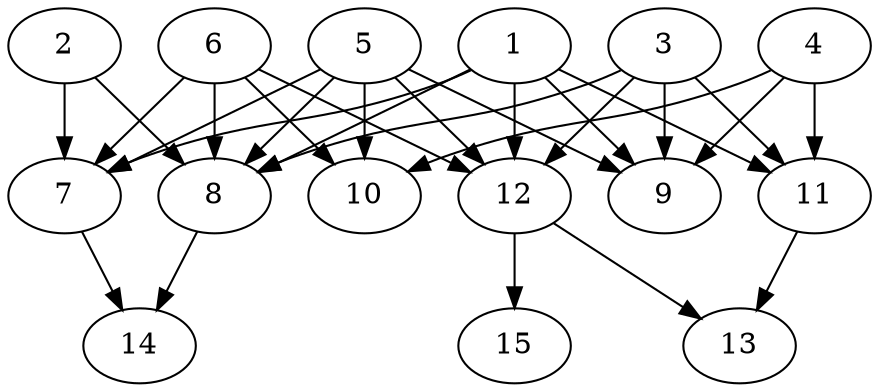 // DAG automatically generated by daggen at Thu Oct  3 13:59:26 2019
// ./daggen --dot -n 15 --ccr 0.3 --fat 0.7 --regular 0.9 --density 0.9 --mindata 5242880 --maxdata 52428800 
digraph G {
  1 [size="26978987", alpha="0.16", expect_size="8093696"] 
  1 -> 7 [size ="8093696"]
  1 -> 8 [size ="8093696"]
  1 -> 9 [size ="8093696"]
  1 -> 11 [size ="8093696"]
  1 -> 12 [size ="8093696"]
  2 [size="95668907", alpha="0.05", expect_size="28700672"] 
  2 -> 7 [size ="28700672"]
  2 -> 8 [size ="28700672"]
  3 [size="90651307", alpha="0.15", expect_size="27195392"] 
  3 -> 8 [size ="27195392"]
  3 -> 9 [size ="27195392"]
  3 -> 11 [size ="27195392"]
  3 -> 12 [size ="27195392"]
  4 [size="168693760", alpha="0.16", expect_size="50608128"] 
  4 -> 9 [size ="50608128"]
  4 -> 10 [size ="50608128"]
  4 -> 11 [size ="50608128"]
  5 [size="88770560", alpha="0.01", expect_size="26631168"] 
  5 -> 7 [size ="26631168"]
  5 -> 8 [size ="26631168"]
  5 -> 9 [size ="26631168"]
  5 -> 10 [size ="26631168"]
  5 -> 12 [size ="26631168"]
  6 [size="66399573", alpha="0.04", expect_size="19919872"] 
  6 -> 7 [size ="19919872"]
  6 -> 8 [size ="19919872"]
  6 -> 10 [size ="19919872"]
  6 -> 12 [size ="19919872"]
  7 [size="127883947", alpha="0.12", expect_size="38365184"] 
  7 -> 14 [size ="38365184"]
  8 [size="153910613", alpha="0.17", expect_size="46173184"] 
  8 -> 14 [size ="46173184"]
  9 [size="126839467", alpha="0.16", expect_size="38051840"] 
  10 [size="57412267", alpha="0.15", expect_size="17223680"] 
  11 [size="160068267", alpha="0.19", expect_size="48020480"] 
  11 -> 13 [size ="48020480"]
  12 [size="130058240", alpha="0.18", expect_size="39017472"] 
  12 -> 13 [size ="39017472"]
  12 -> 15 [size ="39017472"]
  13 [size="170127360", alpha="0.08", expect_size="51038208"] 
  14 [size="132884480", alpha="0.19", expect_size="39865344"] 
  15 [size="104577707", alpha="0.03", expect_size="31373312"] 
}
